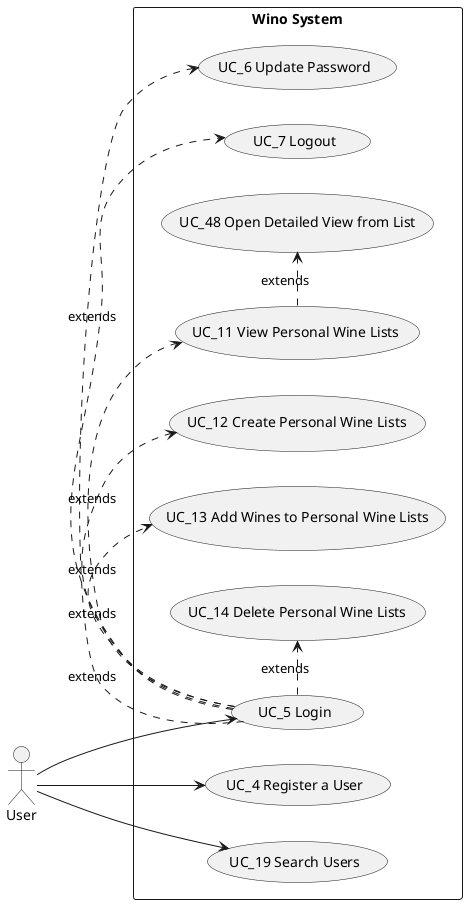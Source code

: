 @startuml
left to right direction

rectangle "Wino System" {
    usecase "UC_4 Register a User" as UC_4
    usecase "UC_5 Login" as UC_5
    usecase "UC_6 Update Password" as UC_6
    usecase "UC_7 Logout" as UC_7
    usecase "UC_11 View Personal Wine Lists" as UC_11
    usecase "UC_12 Create Personal Wine Lists" as UC_12
    usecase "UC_13 Add Wines to Personal Wine Lists" as UC_13
    usecase "UC_14 Delete Personal Wine Lists" as UC_14
    usecase "UC_19 Search Users" as UC_19
    usecase "UC_48 Open Detailed View from List" as UC_48
}

User --> UC_4
User --> UC_5
UC_5 .> UC_6 : extends
UC_5 .> UC_7 : extends
UC_5 .> UC_11 : extends
UC_5 .> UC_12 : extends
UC_5 .> UC_13 : extends
UC_5 .> UC_14 : extends
UC_11 .> UC_48 : extends
User --> UC_19
@enduml